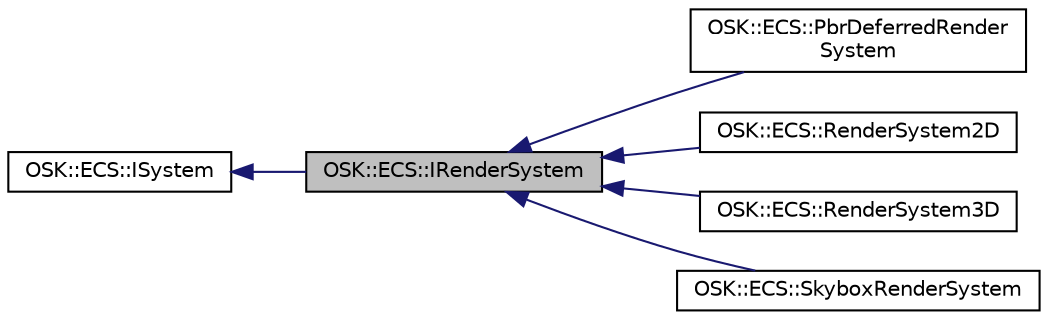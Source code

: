 digraph "OSK::ECS::IRenderSystem"
{
 // LATEX_PDF_SIZE
  edge [fontname="Helvetica",fontsize="10",labelfontname="Helvetica",labelfontsize="10"];
  node [fontname="Helvetica",fontsize="10",shape=record];
  rankdir="LR";
  Node1 [label="OSK::ECS::IRenderSystem",height=0.2,width=0.4,color="black", fillcolor="grey75", style="filled", fontcolor="black",tooltip="Clase base para sistemas de renderizado."];
  Node2 -> Node1 [dir="back",color="midnightblue",fontsize="10",style="solid"];
  Node2 [label="OSK::ECS::ISystem",height=0.2,width=0.4,color="black", fillcolor="white", style="filled",URL="$class_o_s_k_1_1_e_c_s_1_1_i_system.html",tooltip="Un sistema se encarga de ejecutar lógica con los datos de los componentes. Los componentes no son más..."];
  Node1 -> Node3 [dir="back",color="midnightblue",fontsize="10",style="solid"];
  Node3 [label="OSK::ECS::PbrDeferredRender\lSystem",height=0.2,width=0.4,color="black", fillcolor="white", style="filled",URL="$class_o_s_k_1_1_e_c_s_1_1_pbr_deferred_render_system.html",tooltip=" "];
  Node1 -> Node4 [dir="back",color="midnightblue",fontsize="10",style="solid"];
  Node4 [label="OSK::ECS::RenderSystem2D",height=0.2,width=0.4,color="black", fillcolor="white", style="filled",URL="$class_o_s_k_1_1_e_c_s_1_1_render_system2_d.html",tooltip=" "];
  Node1 -> Node5 [dir="back",color="midnightblue",fontsize="10",style="solid"];
  Node5 [label="OSK::ECS::RenderSystem3D",height=0.2,width=0.4,color="black", fillcolor="white", style="filled",URL="$class_o_s_k_1_1_e_c_s_1_1_render_system3_d.html",tooltip="Sistema que se encarga del renderizado de modelos 3D de los objetos."];
  Node1 -> Node6 [dir="back",color="midnightblue",fontsize="10",style="solid"];
  Node6 [label="OSK::ECS::SkyboxRenderSystem",height=0.2,width=0.4,color="black", fillcolor="white", style="filled",URL="$class_o_s_k_1_1_e_c_s_1_1_skybox_render_system.html",tooltip=" "];
}

